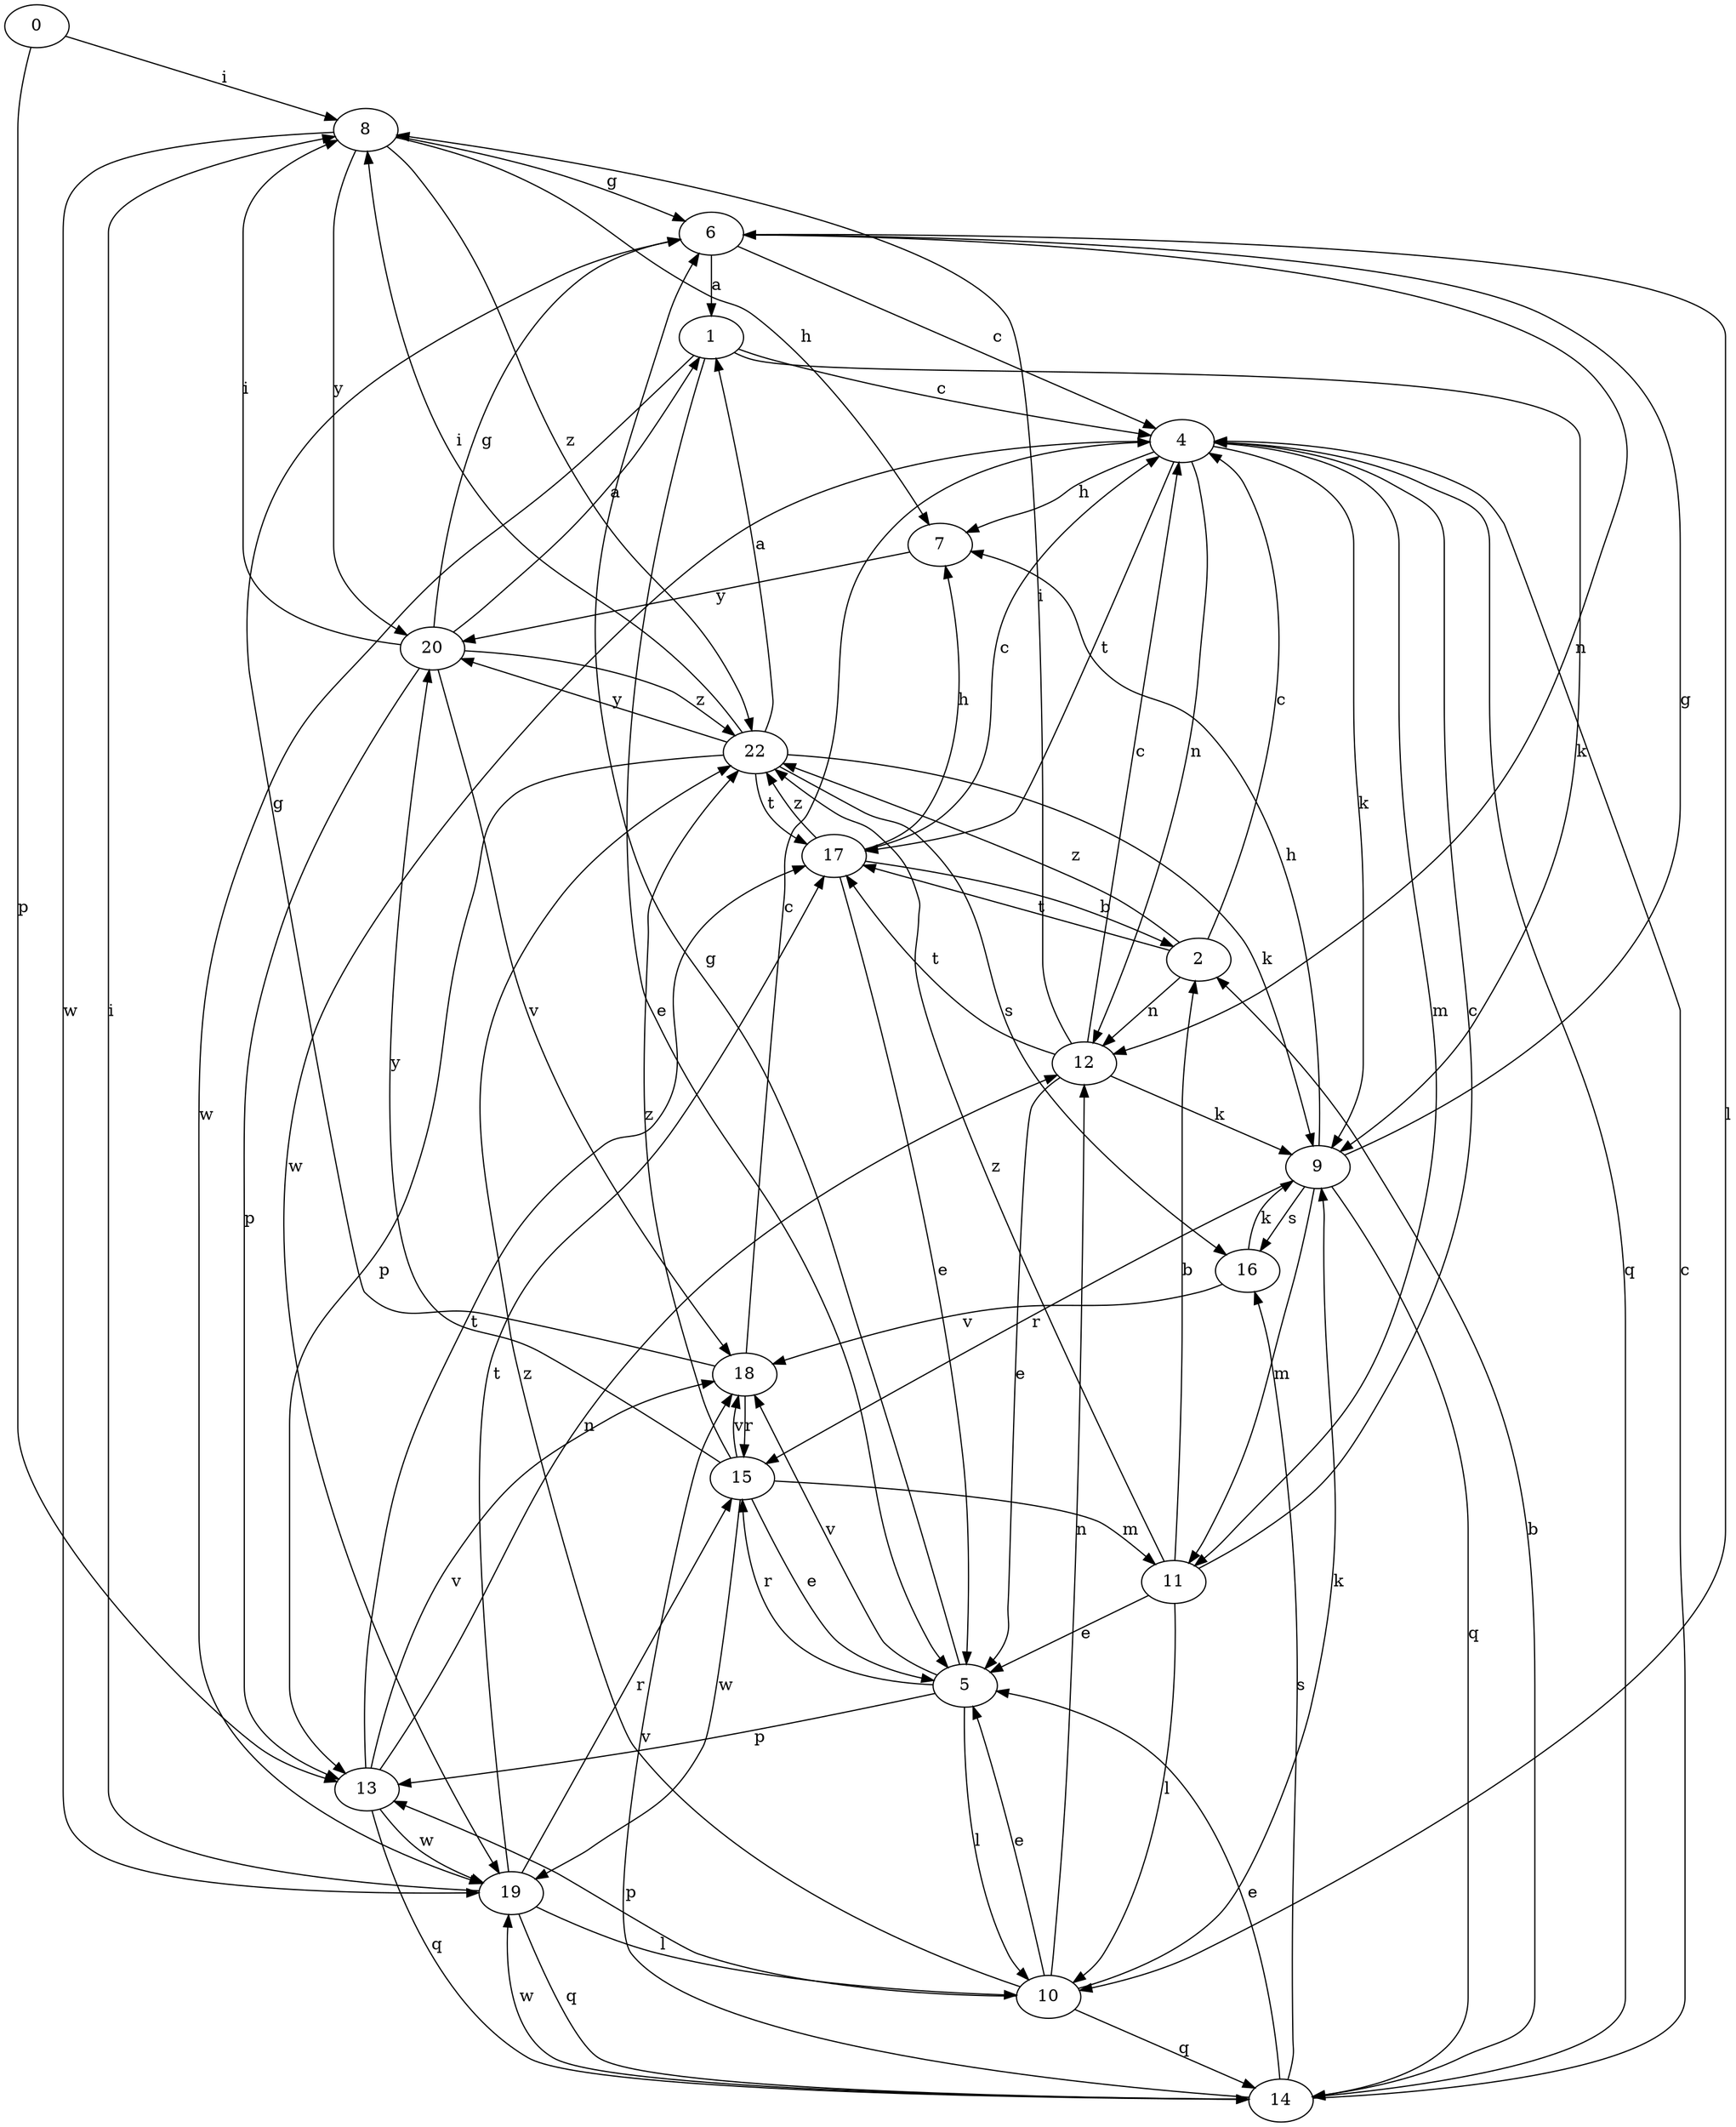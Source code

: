 strict digraph  {
0;
1;
2;
4;
5;
6;
7;
8;
9;
10;
11;
12;
13;
14;
15;
16;
17;
18;
19;
20;
22;
0 -> 8  [label=i];
0 -> 13  [label=p];
1 -> 4  [label=c];
1 -> 5  [label=e];
1 -> 9  [label=k];
1 -> 19  [label=w];
2 -> 4  [label=c];
2 -> 12  [label=n];
2 -> 17  [label=t];
2 -> 22  [label=z];
4 -> 7  [label=h];
4 -> 9  [label=k];
4 -> 11  [label=m];
4 -> 12  [label=n];
4 -> 14  [label=q];
4 -> 17  [label=t];
4 -> 19  [label=w];
5 -> 6  [label=g];
5 -> 10  [label=l];
5 -> 13  [label=p];
5 -> 15  [label=r];
5 -> 18  [label=v];
6 -> 1  [label=a];
6 -> 4  [label=c];
6 -> 10  [label=l];
6 -> 12  [label=n];
7 -> 20  [label=y];
8 -> 6  [label=g];
8 -> 7  [label=h];
8 -> 19  [label=w];
8 -> 20  [label=y];
8 -> 22  [label=z];
9 -> 6  [label=g];
9 -> 7  [label=h];
9 -> 11  [label=m];
9 -> 14  [label=q];
9 -> 15  [label=r];
9 -> 16  [label=s];
10 -> 5  [label=e];
10 -> 9  [label=k];
10 -> 12  [label=n];
10 -> 13  [label=p];
10 -> 14  [label=q];
10 -> 22  [label=z];
11 -> 2  [label=b];
11 -> 4  [label=c];
11 -> 5  [label=e];
11 -> 10  [label=l];
11 -> 22  [label=z];
12 -> 4  [label=c];
12 -> 5  [label=e];
12 -> 8  [label=i];
12 -> 9  [label=k];
12 -> 17  [label=t];
13 -> 12  [label=n];
13 -> 14  [label=q];
13 -> 17  [label=t];
13 -> 18  [label=v];
13 -> 19  [label=w];
14 -> 2  [label=b];
14 -> 4  [label=c];
14 -> 5  [label=e];
14 -> 16  [label=s];
14 -> 18  [label=v];
14 -> 19  [label=w];
15 -> 5  [label=e];
15 -> 11  [label=m];
15 -> 18  [label=v];
15 -> 19  [label=w];
15 -> 20  [label=y];
15 -> 22  [label=z];
16 -> 9  [label=k];
16 -> 18  [label=v];
17 -> 2  [label=b];
17 -> 4  [label=c];
17 -> 5  [label=e];
17 -> 7  [label=h];
17 -> 22  [label=z];
18 -> 4  [label=c];
18 -> 6  [label=g];
18 -> 15  [label=r];
19 -> 8  [label=i];
19 -> 10  [label=l];
19 -> 14  [label=q];
19 -> 15  [label=r];
19 -> 17  [label=t];
20 -> 1  [label=a];
20 -> 6  [label=g];
20 -> 8  [label=i];
20 -> 13  [label=p];
20 -> 18  [label=v];
20 -> 22  [label=z];
22 -> 1  [label=a];
22 -> 8  [label=i];
22 -> 9  [label=k];
22 -> 13  [label=p];
22 -> 16  [label=s];
22 -> 17  [label=t];
22 -> 20  [label=y];
}
